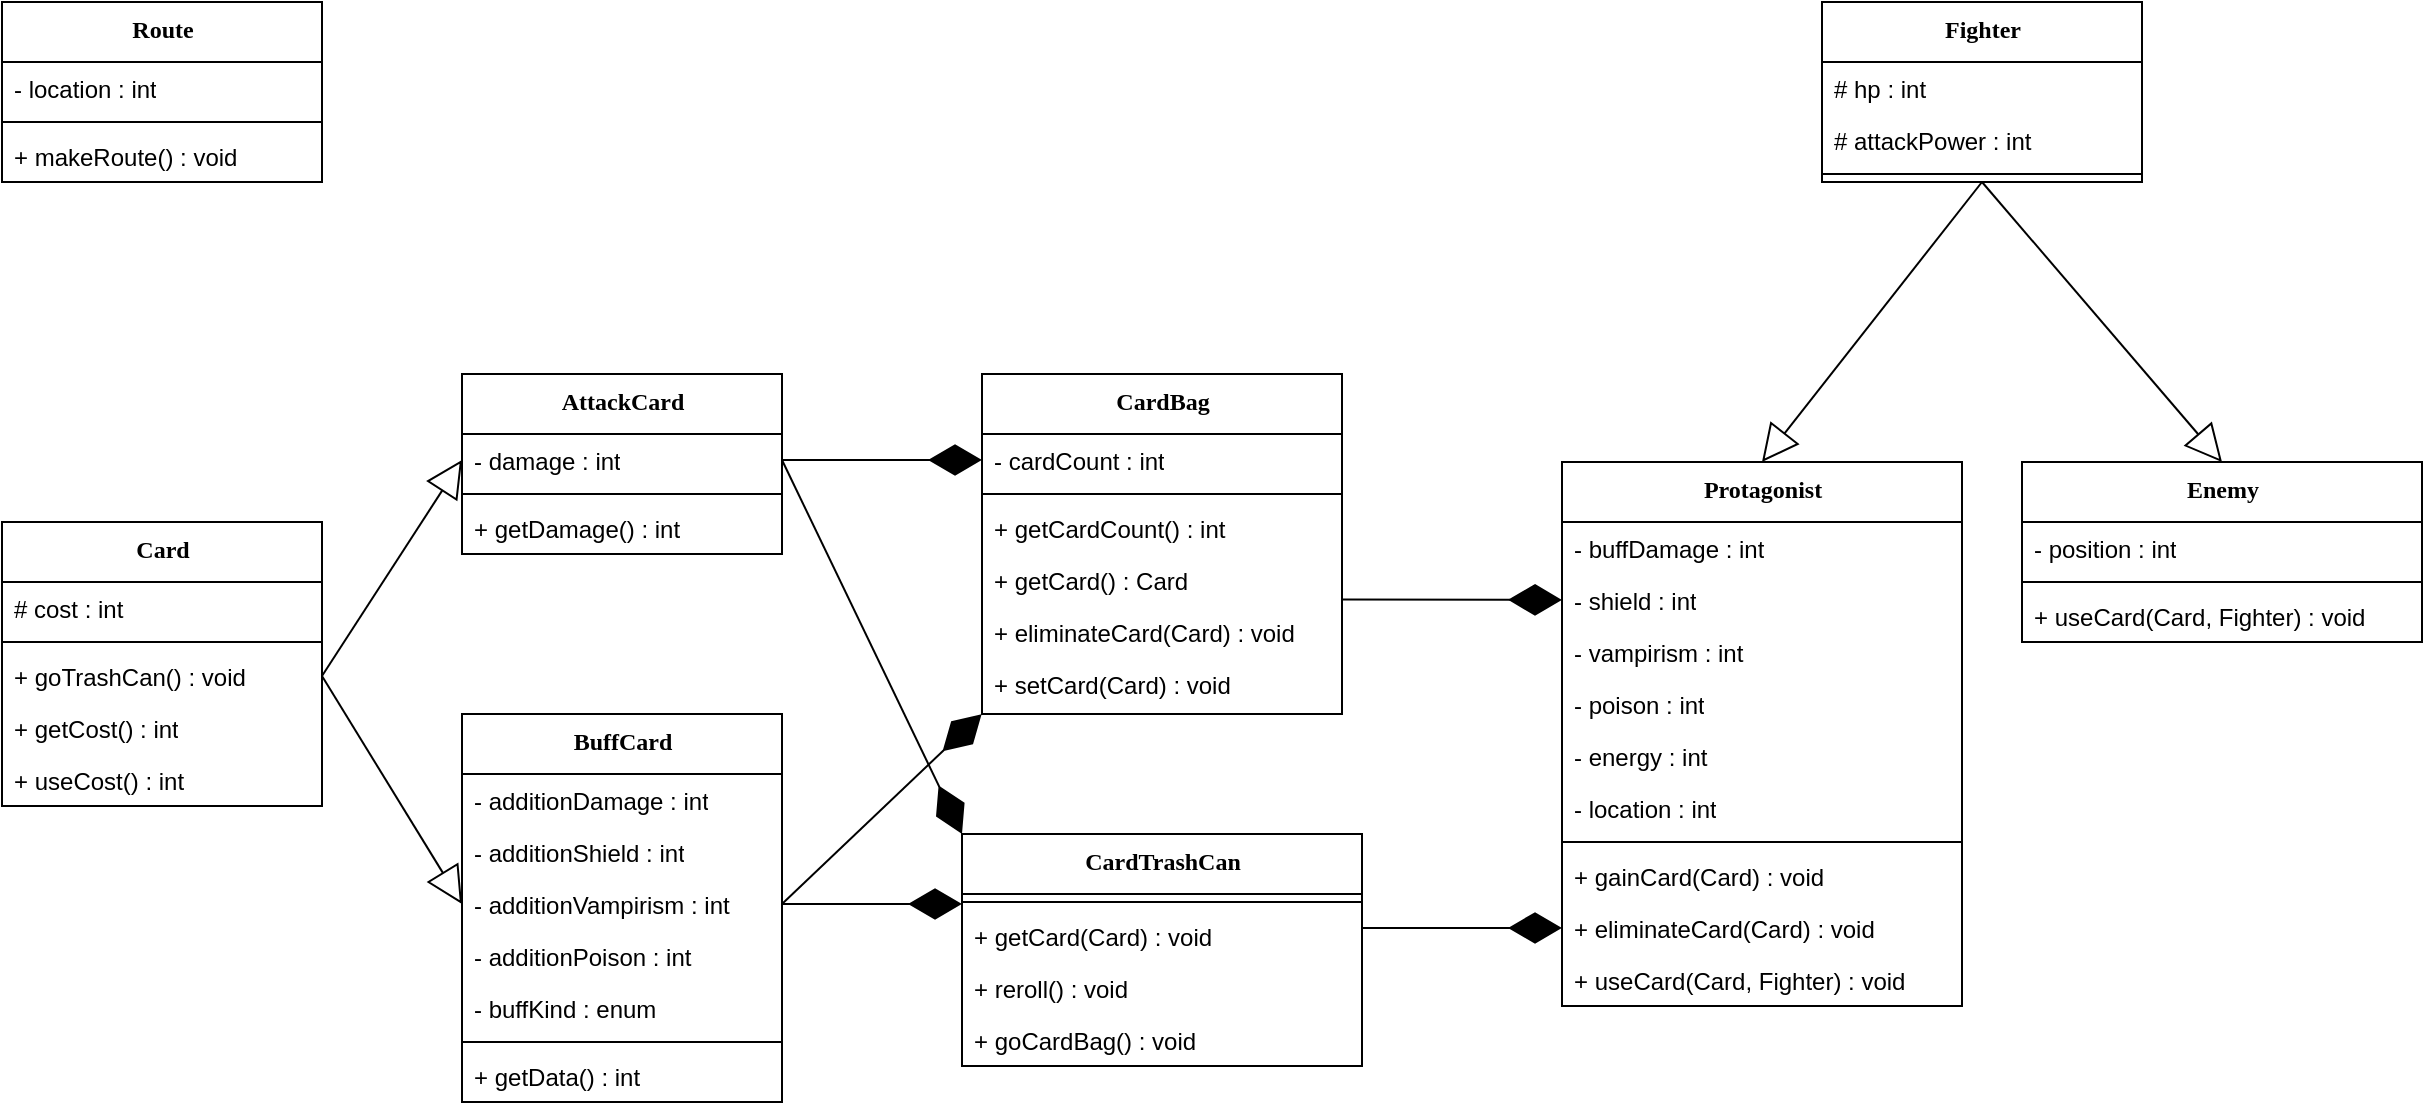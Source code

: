 <mxfile version="21.2.4" type="github">
  <diagram name="Page-1" id="9f46799a-70d6-7492-0946-bef42562c5a5">
    <mxGraphModel dx="2533" dy="601" grid="1" gridSize="10" guides="1" tooltips="1" connect="1" arrows="1" fold="1" page="1" pageScale="1" pageWidth="1100" pageHeight="850" background="none" math="0" shadow="0">
      <root>
        <mxCell id="0" />
        <mxCell id="1" parent="0" />
        <mxCell id="78961159f06e98e8-17" value="Fighter" style="swimlane;html=1;fontStyle=1;align=center;verticalAlign=top;childLayout=stackLayout;horizontal=1;startSize=30;horizontalStack=0;resizeParent=1;resizeLast=0;collapsible=1;marginBottom=0;swimlaneFillColor=#ffffff;rounded=0;shadow=0;comic=0;labelBackgroundColor=none;strokeWidth=1;fillColor=none;fontFamily=Verdana;fontSize=12" parent="1" vertex="1">
          <mxGeometry x="-190" width="160" height="90" as="geometry" />
        </mxCell>
        <mxCell id="78961159f06e98e8-21" value="# hp : int" style="text;html=1;strokeColor=none;fillColor=none;align=left;verticalAlign=top;spacingLeft=4;spacingRight=4;whiteSpace=wrap;overflow=hidden;rotatable=0;points=[[0,0.5],[1,0.5]];portConstraint=eastwest;" parent="78961159f06e98e8-17" vertex="1">
          <mxGeometry y="30" width="160" height="26" as="geometry" />
        </mxCell>
        <mxCell id="78961159f06e98e8-23" value="# attackPower : int" style="text;html=1;strokeColor=none;fillColor=none;align=left;verticalAlign=top;spacingLeft=4;spacingRight=4;whiteSpace=wrap;overflow=hidden;rotatable=0;points=[[0,0.5],[1,0.5]];portConstraint=eastwest;" parent="78961159f06e98e8-17" vertex="1">
          <mxGeometry y="56" width="160" height="26" as="geometry" />
        </mxCell>
        <mxCell id="78961159f06e98e8-19" value="" style="line;html=1;strokeWidth=1;fillColor=none;align=left;verticalAlign=middle;spacingTop=-1;spacingLeft=3;spacingRight=3;rotatable=0;labelPosition=right;points=[];portConstraint=eastwest;" parent="78961159f06e98e8-17" vertex="1">
          <mxGeometry y="82" width="160" height="8" as="geometry" />
        </mxCell>
        <mxCell id="thzJnyEdtacLwDfl-o7J-1" value="Protagonist" style="swimlane;html=1;fontStyle=1;align=center;verticalAlign=top;childLayout=stackLayout;horizontal=1;startSize=30;horizontalStack=0;resizeParent=1;resizeLast=0;collapsible=1;marginBottom=0;swimlaneFillColor=#ffffff;rounded=0;shadow=0;comic=0;labelBackgroundColor=none;strokeWidth=1;fillColor=none;fontFamily=Verdana;fontSize=12" parent="1" vertex="1">
          <mxGeometry x="-320" y="230" width="200" height="272" as="geometry" />
        </mxCell>
        <mxCell id="thzJnyEdtacLwDfl-o7J-2" value="- buffDamage : int" style="text;html=1;strokeColor=none;fillColor=none;align=left;verticalAlign=top;spacingLeft=4;spacingRight=4;whiteSpace=wrap;overflow=hidden;rotatable=0;points=[[0,0.5],[1,0.5]];portConstraint=eastwest;" parent="thzJnyEdtacLwDfl-o7J-1" vertex="1">
          <mxGeometry y="30" width="200" height="26" as="geometry" />
        </mxCell>
        <mxCell id="thzJnyEdtacLwDfl-o7J-3" value="- shield : int" style="text;html=1;strokeColor=none;fillColor=none;align=left;verticalAlign=top;spacingLeft=4;spacingRight=4;whiteSpace=wrap;overflow=hidden;rotatable=0;points=[[0,0.5],[1,0.5]];portConstraint=eastwest;" parent="thzJnyEdtacLwDfl-o7J-1" vertex="1">
          <mxGeometry y="56" width="200" height="26" as="geometry" />
        </mxCell>
        <mxCell id="thzJnyEdtacLwDfl-o7J-6" value="-&amp;nbsp;vampirism&lt;span style=&quot;background-color: initial;&quot;&gt;&amp;nbsp;: int&lt;/span&gt;" style="text;html=1;strokeColor=none;fillColor=none;align=left;verticalAlign=top;spacingLeft=4;spacingRight=4;whiteSpace=wrap;overflow=hidden;rotatable=0;points=[[0,0.5],[1,0.5]];portConstraint=eastwest;" parent="thzJnyEdtacLwDfl-o7J-1" vertex="1">
          <mxGeometry y="82" width="200" height="26" as="geometry" />
        </mxCell>
        <mxCell id="thzJnyEdtacLwDfl-o7J-57" value="- poison&lt;span style=&quot;background-color: initial;&quot;&gt;&amp;nbsp;: int&lt;/span&gt;" style="text;html=1;strokeColor=none;fillColor=none;align=left;verticalAlign=top;spacingLeft=4;spacingRight=4;whiteSpace=wrap;overflow=hidden;rotatable=0;points=[[0,0.5],[1,0.5]];portConstraint=eastwest;" parent="thzJnyEdtacLwDfl-o7J-1" vertex="1">
          <mxGeometry y="108" width="200" height="26" as="geometry" />
        </mxCell>
        <mxCell id="thzJnyEdtacLwDfl-o7J-7" value="- energy&amp;nbsp;&lt;span style=&quot;background-color: initial;&quot;&gt;: int&lt;/span&gt;" style="text;html=1;strokeColor=none;fillColor=none;align=left;verticalAlign=top;spacingLeft=4;spacingRight=4;whiteSpace=wrap;overflow=hidden;rotatable=0;points=[[0,0.5],[1,0.5]];portConstraint=eastwest;" parent="thzJnyEdtacLwDfl-o7J-1" vertex="1">
          <mxGeometry y="134" width="200" height="26" as="geometry" />
        </mxCell>
        <mxCell id="thzJnyEdtacLwDfl-o7J-9" value="- location&amp;nbsp;&lt;span style=&quot;background-color: initial;&quot;&gt;: int&lt;/span&gt;" style="text;html=1;strokeColor=none;fillColor=none;align=left;verticalAlign=top;spacingLeft=4;spacingRight=4;whiteSpace=wrap;overflow=hidden;rotatable=0;points=[[0,0.5],[1,0.5]];portConstraint=eastwest;" parent="thzJnyEdtacLwDfl-o7J-1" vertex="1">
          <mxGeometry y="160" width="200" height="26" as="geometry" />
        </mxCell>
        <mxCell id="thzJnyEdtacLwDfl-o7J-4" value="" style="line;html=1;strokeWidth=1;fillColor=none;align=left;verticalAlign=middle;spacingTop=-1;spacingLeft=3;spacingRight=3;rotatable=0;labelPosition=right;points=[];portConstraint=eastwest;" parent="thzJnyEdtacLwDfl-o7J-1" vertex="1">
          <mxGeometry y="186" width="200" height="8" as="geometry" />
        </mxCell>
        <mxCell id="thzJnyEdtacLwDfl-o7J-5" value="+ gainCard(Card) : void" style="text;html=1;strokeColor=none;fillColor=none;align=left;verticalAlign=top;spacingLeft=4;spacingRight=4;whiteSpace=wrap;overflow=hidden;rotatable=0;points=[[0,0.5],[1,0.5]];portConstraint=eastwest;" parent="thzJnyEdtacLwDfl-o7J-1" vertex="1">
          <mxGeometry y="194" width="200" height="26" as="geometry" />
        </mxCell>
        <mxCell id="thzJnyEdtacLwDfl-o7J-10" value="+ eliminateCard(Card) : void" style="text;html=1;strokeColor=none;fillColor=none;align=left;verticalAlign=top;spacingLeft=4;spacingRight=4;whiteSpace=wrap;overflow=hidden;rotatable=0;points=[[0,0.5],[1,0.5]];portConstraint=eastwest;" parent="thzJnyEdtacLwDfl-o7J-1" vertex="1">
          <mxGeometry y="220" width="200" height="26" as="geometry" />
        </mxCell>
        <mxCell id="thzJnyEdtacLwDfl-o7J-48" value="+ useCard(Card, Fighter) : void" style="text;html=1;strokeColor=none;fillColor=none;align=left;verticalAlign=top;spacingLeft=4;spacingRight=4;whiteSpace=wrap;overflow=hidden;rotatable=0;points=[[0,0.5],[1,0.5]];portConstraint=eastwest;" parent="thzJnyEdtacLwDfl-o7J-1" vertex="1">
          <mxGeometry y="246" width="200" height="26" as="geometry" />
        </mxCell>
        <mxCell id="thzJnyEdtacLwDfl-o7J-11" value="CardBag" style="swimlane;html=1;fontStyle=1;align=center;verticalAlign=top;childLayout=stackLayout;horizontal=1;startSize=30;horizontalStack=0;resizeParent=1;resizeLast=0;collapsible=1;marginBottom=0;swimlaneFillColor=#ffffff;rounded=0;shadow=0;comic=0;labelBackgroundColor=none;strokeWidth=1;fillColor=none;fontFamily=Verdana;fontSize=12" parent="1" vertex="1">
          <mxGeometry x="-610" y="186" width="180" height="170" as="geometry" />
        </mxCell>
        <mxCell id="2mwj3lE7SouYitQmHwuE-5" value="- cardCount : int" style="text;html=1;strokeColor=none;fillColor=none;align=left;verticalAlign=top;spacingLeft=4;spacingRight=4;whiteSpace=wrap;overflow=hidden;rotatable=0;points=[[0,0.5],[1,0.5]];portConstraint=eastwest;" vertex="1" parent="thzJnyEdtacLwDfl-o7J-11">
          <mxGeometry y="30" width="180" height="26" as="geometry" />
        </mxCell>
        <mxCell id="thzJnyEdtacLwDfl-o7J-17" value="" style="line;html=1;strokeWidth=1;fillColor=none;align=left;verticalAlign=middle;spacingTop=-1;spacingLeft=3;spacingRight=3;rotatable=0;labelPosition=right;points=[];portConstraint=eastwest;" parent="thzJnyEdtacLwDfl-o7J-11" vertex="1">
          <mxGeometry y="56" width="180" height="8" as="geometry" />
        </mxCell>
        <mxCell id="2mwj3lE7SouYitQmHwuE-6" value="+ getCardCount() : int" style="text;html=1;strokeColor=none;fillColor=none;align=left;verticalAlign=top;spacingLeft=4;spacingRight=4;whiteSpace=wrap;overflow=hidden;rotatable=0;points=[[0,0.5],[1,0.5]];portConstraint=eastwest;" vertex="1" parent="thzJnyEdtacLwDfl-o7J-11">
          <mxGeometry y="64" width="180" height="26" as="geometry" />
        </mxCell>
        <mxCell id="2mwj3lE7SouYitQmHwuE-7" value="+ getCard() : Card" style="text;html=1;strokeColor=none;fillColor=none;align=left;verticalAlign=top;spacingLeft=4;spacingRight=4;whiteSpace=wrap;overflow=hidden;rotatable=0;points=[[0,0.5],[1,0.5]];portConstraint=eastwest;" vertex="1" parent="thzJnyEdtacLwDfl-o7J-11">
          <mxGeometry y="90" width="180" height="26" as="geometry" />
        </mxCell>
        <mxCell id="2mwj3lE7SouYitQmHwuE-11" value="+ eliminateCard(Card) : void" style="text;html=1;strokeColor=none;fillColor=none;align=left;verticalAlign=top;spacingLeft=4;spacingRight=4;whiteSpace=wrap;overflow=hidden;rotatable=0;points=[[0,0.5],[1,0.5]];portConstraint=eastwest;" vertex="1" parent="thzJnyEdtacLwDfl-o7J-11">
          <mxGeometry y="116" width="180" height="26" as="geometry" />
        </mxCell>
        <mxCell id="thzJnyEdtacLwDfl-o7J-19" value="+ setCard(Card) : void" style="text;html=1;strokeColor=none;fillColor=none;align=left;verticalAlign=top;spacingLeft=4;spacingRight=4;whiteSpace=wrap;overflow=hidden;rotatable=0;points=[[0,0.5],[1,0.5]];portConstraint=eastwest;" parent="thzJnyEdtacLwDfl-o7J-11" vertex="1">
          <mxGeometry y="142" width="180" height="28" as="geometry" />
        </mxCell>
        <mxCell id="thzJnyEdtacLwDfl-o7J-20" value="CardTrashCan" style="swimlane;html=1;fontStyle=1;align=center;verticalAlign=top;childLayout=stackLayout;horizontal=1;startSize=30;horizontalStack=0;resizeParent=1;resizeLast=0;collapsible=1;marginBottom=0;swimlaneFillColor=#ffffff;rounded=0;shadow=0;comic=0;labelBackgroundColor=none;strokeWidth=1;fillColor=none;fontFamily=Verdana;fontSize=12" parent="1" vertex="1">
          <mxGeometry x="-620" y="416" width="200" height="116" as="geometry">
            <mxRectangle x="-320" y="490" width="130" height="30" as="alternateBounds" />
          </mxGeometry>
        </mxCell>
        <mxCell id="thzJnyEdtacLwDfl-o7J-26" value="" style="line;html=1;strokeWidth=1;fillColor=none;align=left;verticalAlign=middle;spacingTop=-1;spacingLeft=3;spacingRight=3;rotatable=0;labelPosition=right;points=[];portConstraint=eastwest;" parent="thzJnyEdtacLwDfl-o7J-20" vertex="1">
          <mxGeometry y="30" width="200" height="8" as="geometry" />
        </mxCell>
        <mxCell id="thzJnyEdtacLwDfl-o7J-27" value="+ getCard(Card) : void" style="text;html=1;strokeColor=none;fillColor=none;align=left;verticalAlign=top;spacingLeft=4;spacingRight=4;whiteSpace=wrap;overflow=hidden;rotatable=0;points=[[0,0.5],[1,0.5]];portConstraint=eastwest;" parent="thzJnyEdtacLwDfl-o7J-20" vertex="1">
          <mxGeometry y="38" width="200" height="26" as="geometry" />
        </mxCell>
        <mxCell id="thzJnyEdtacLwDfl-o7J-28" value="+ reroll() : void" style="text;html=1;strokeColor=none;fillColor=none;align=left;verticalAlign=top;spacingLeft=4;spacingRight=4;whiteSpace=wrap;overflow=hidden;rotatable=0;points=[[0,0.5],[1,0.5]];portConstraint=eastwest;" parent="thzJnyEdtacLwDfl-o7J-20" vertex="1">
          <mxGeometry y="64" width="200" height="26" as="geometry" />
        </mxCell>
        <mxCell id="thzJnyEdtacLwDfl-o7J-49" value="+ goCardBag() : void" style="text;html=1;strokeColor=none;fillColor=none;align=left;verticalAlign=top;spacingLeft=4;spacingRight=4;whiteSpace=wrap;overflow=hidden;rotatable=0;points=[[0,0.5],[1,0.5]];portConstraint=eastwest;" parent="thzJnyEdtacLwDfl-o7J-20" vertex="1">
          <mxGeometry y="90" width="200" height="26" as="geometry" />
        </mxCell>
        <mxCell id="thzJnyEdtacLwDfl-o7J-30" value="AttackCard" style="swimlane;html=1;fontStyle=1;align=center;verticalAlign=top;childLayout=stackLayout;horizontal=1;startSize=30;horizontalStack=0;resizeParent=1;resizeLast=0;collapsible=1;marginBottom=0;swimlaneFillColor=#ffffff;rounded=0;shadow=0;comic=0;labelBackgroundColor=none;strokeWidth=1;fillColor=none;fontFamily=Verdana;fontSize=12" parent="1" vertex="1">
          <mxGeometry x="-870" y="186" width="160" height="90" as="geometry" />
        </mxCell>
        <mxCell id="thzJnyEdtacLwDfl-o7J-33" value="- damage : int" style="text;html=1;strokeColor=none;fillColor=none;align=left;verticalAlign=top;spacingLeft=4;spacingRight=4;whiteSpace=wrap;overflow=hidden;rotatable=0;points=[[0,0.5],[1,0.5]];portConstraint=eastwest;" parent="thzJnyEdtacLwDfl-o7J-30" vertex="1">
          <mxGeometry y="30" width="160" height="26" as="geometry" />
        </mxCell>
        <mxCell id="thzJnyEdtacLwDfl-o7J-31" value="" style="line;html=1;strokeWidth=1;fillColor=none;align=left;verticalAlign=middle;spacingTop=-1;spacingLeft=3;spacingRight=3;rotatable=0;labelPosition=right;points=[];portConstraint=eastwest;" parent="thzJnyEdtacLwDfl-o7J-30" vertex="1">
          <mxGeometry y="56" width="160" height="8" as="geometry" />
        </mxCell>
        <mxCell id="thzJnyEdtacLwDfl-o7J-47" value="+ getDamage() : int" style="text;html=1;strokeColor=none;fillColor=none;align=left;verticalAlign=top;spacingLeft=4;spacingRight=4;whiteSpace=wrap;overflow=hidden;rotatable=0;points=[[0,0.5],[1,0.5]];portConstraint=eastwest;" parent="thzJnyEdtacLwDfl-o7J-30" vertex="1">
          <mxGeometry y="64" width="160" height="26" as="geometry" />
        </mxCell>
        <mxCell id="thzJnyEdtacLwDfl-o7J-35" value="Card" style="swimlane;html=1;fontStyle=1;align=center;verticalAlign=top;childLayout=stackLayout;horizontal=1;startSize=30;horizontalStack=0;resizeParent=1;resizeLast=0;collapsible=1;marginBottom=0;swimlaneFillColor=#ffffff;rounded=0;shadow=0;comic=0;labelBackgroundColor=none;strokeWidth=1;fillColor=none;fontFamily=Verdana;fontSize=12" parent="1" vertex="1">
          <mxGeometry x="-1100" y="260" width="160" height="142" as="geometry" />
        </mxCell>
        <mxCell id="thzJnyEdtacLwDfl-o7J-37" value="# cost : int" style="text;html=1;strokeColor=none;fillColor=none;align=left;verticalAlign=top;spacingLeft=4;spacingRight=4;whiteSpace=wrap;overflow=hidden;rotatable=0;points=[[0,0.5],[1,0.5]];portConstraint=eastwest;" parent="thzJnyEdtacLwDfl-o7J-35" vertex="1">
          <mxGeometry y="30" width="160" height="26" as="geometry" />
        </mxCell>
        <mxCell id="thzJnyEdtacLwDfl-o7J-38" value="" style="line;html=1;strokeWidth=1;fillColor=none;align=left;verticalAlign=middle;spacingTop=-1;spacingLeft=3;spacingRight=3;rotatable=0;labelPosition=right;points=[];portConstraint=eastwest;" parent="thzJnyEdtacLwDfl-o7J-35" vertex="1">
          <mxGeometry y="56" width="160" height="8" as="geometry" />
        </mxCell>
        <mxCell id="thzJnyEdtacLwDfl-o7J-39" value="+ goTrashCan() : void" style="text;html=1;strokeColor=none;fillColor=none;align=left;verticalAlign=top;spacingLeft=4;spacingRight=4;whiteSpace=wrap;overflow=hidden;rotatable=0;points=[[0,0.5],[1,0.5]];portConstraint=eastwest;" parent="thzJnyEdtacLwDfl-o7J-35" vertex="1">
          <mxGeometry y="64" width="160" height="26" as="geometry" />
        </mxCell>
        <mxCell id="2mwj3lE7SouYitQmHwuE-9" value="+ getCost() : int" style="text;html=1;strokeColor=none;fillColor=none;align=left;verticalAlign=top;spacingLeft=4;spacingRight=4;whiteSpace=wrap;overflow=hidden;rotatable=0;points=[[0,0.5],[1,0.5]];portConstraint=eastwest;" vertex="1" parent="thzJnyEdtacLwDfl-o7J-35">
          <mxGeometry y="90" width="160" height="26" as="geometry" />
        </mxCell>
        <mxCell id="2mwj3lE7SouYitQmHwuE-10" value="+ useCost() : int" style="text;html=1;strokeColor=none;fillColor=none;align=left;verticalAlign=top;spacingLeft=4;spacingRight=4;whiteSpace=wrap;overflow=hidden;rotatable=0;points=[[0,0.5],[1,0.5]];portConstraint=eastwest;" vertex="1" parent="thzJnyEdtacLwDfl-o7J-35">
          <mxGeometry y="116" width="160" height="26" as="geometry" />
        </mxCell>
        <mxCell id="thzJnyEdtacLwDfl-o7J-43" value="BuffCard" style="swimlane;html=1;fontStyle=1;align=center;verticalAlign=top;childLayout=stackLayout;horizontal=1;startSize=30;horizontalStack=0;resizeParent=1;resizeLast=0;collapsible=1;marginBottom=0;swimlaneFillColor=#ffffff;rounded=0;shadow=0;comic=0;labelBackgroundColor=none;strokeWidth=1;fillColor=none;fontFamily=Verdana;fontSize=12" parent="1" vertex="1">
          <mxGeometry x="-870" y="356" width="160" height="194" as="geometry" />
        </mxCell>
        <mxCell id="thzJnyEdtacLwDfl-o7J-44" value="- additionDamage : int" style="text;html=1;strokeColor=none;fillColor=none;align=left;verticalAlign=top;spacingLeft=4;spacingRight=4;whiteSpace=wrap;overflow=hidden;rotatable=0;points=[[0,0.5],[1,0.5]];portConstraint=eastwest;" parent="thzJnyEdtacLwDfl-o7J-43" vertex="1">
          <mxGeometry y="30" width="160" height="26" as="geometry" />
        </mxCell>
        <mxCell id="thzJnyEdtacLwDfl-o7J-55" value="- additionShield : int" style="text;html=1;strokeColor=none;fillColor=none;align=left;verticalAlign=top;spacingLeft=4;spacingRight=4;whiteSpace=wrap;overflow=hidden;rotatable=0;points=[[0,0.5],[1,0.5]];portConstraint=eastwest;" parent="thzJnyEdtacLwDfl-o7J-43" vertex="1">
          <mxGeometry y="56" width="160" height="26" as="geometry" />
        </mxCell>
        <mxCell id="thzJnyEdtacLwDfl-o7J-54" value="- additionVampirism : int" style="text;html=1;strokeColor=none;fillColor=none;align=left;verticalAlign=top;spacingLeft=4;spacingRight=4;whiteSpace=wrap;overflow=hidden;rotatable=0;points=[[0,0.5],[1,0.5]];portConstraint=eastwest;" parent="thzJnyEdtacLwDfl-o7J-43" vertex="1">
          <mxGeometry y="82" width="160" height="26" as="geometry" />
        </mxCell>
        <mxCell id="thzJnyEdtacLwDfl-o7J-56" value="- additionPoison : int" style="text;html=1;strokeColor=none;fillColor=none;align=left;verticalAlign=top;spacingLeft=4;spacingRight=4;whiteSpace=wrap;overflow=hidden;rotatable=0;points=[[0,0.5],[1,0.5]];portConstraint=eastwest;" parent="thzJnyEdtacLwDfl-o7J-43" vertex="1">
          <mxGeometry y="108" width="160" height="26" as="geometry" />
        </mxCell>
        <mxCell id="thzJnyEdtacLwDfl-o7J-59" value="- buffKind : enum" style="text;html=1;strokeColor=none;fillColor=none;align=left;verticalAlign=top;spacingLeft=4;spacingRight=4;whiteSpace=wrap;overflow=hidden;rotatable=0;points=[[0,0.5],[1,0.5]];portConstraint=eastwest;" parent="thzJnyEdtacLwDfl-o7J-43" vertex="1">
          <mxGeometry y="134" width="160" height="26" as="geometry" />
        </mxCell>
        <mxCell id="thzJnyEdtacLwDfl-o7J-45" value="" style="line;html=1;strokeWidth=1;fillColor=none;align=left;verticalAlign=middle;spacingTop=-1;spacingLeft=3;spacingRight=3;rotatable=0;labelPosition=right;points=[];portConstraint=eastwest;" parent="thzJnyEdtacLwDfl-o7J-43" vertex="1">
          <mxGeometry y="160" width="160" height="8" as="geometry" />
        </mxCell>
        <mxCell id="2mwj3lE7SouYitQmHwuE-1" value="+ getData() : int" style="text;html=1;strokeColor=none;fillColor=none;align=left;verticalAlign=top;spacingLeft=4;spacingRight=4;whiteSpace=wrap;overflow=hidden;rotatable=0;points=[[0,0.5],[1,0.5]];portConstraint=eastwest;" vertex="1" parent="thzJnyEdtacLwDfl-o7J-43">
          <mxGeometry y="168" width="160" height="22" as="geometry" />
        </mxCell>
        <mxCell id="2mwj3lE7SouYitQmHwuE-15" value="" style="endArrow=block;endSize=16;endFill=0;html=1;rounded=0;entryX=0;entryY=0.5;entryDx=0;entryDy=0;exitX=1;exitY=0.5;exitDx=0;exitDy=0;" edge="1" parent="1" source="thzJnyEdtacLwDfl-o7J-39" target="thzJnyEdtacLwDfl-o7J-33">
          <mxGeometry width="160" relative="1" as="geometry">
            <mxPoint x="-940" y="336" as="sourcePoint" />
            <mxPoint x="-780" y="336" as="targetPoint" />
          </mxGeometry>
        </mxCell>
        <mxCell id="2mwj3lE7SouYitQmHwuE-16" value="" style="endArrow=block;endSize=16;endFill=0;html=1;rounded=0;entryX=0;entryY=0.5;entryDx=0;entryDy=0;exitX=1;exitY=0.5;exitDx=0;exitDy=0;" edge="1" parent="1" source="thzJnyEdtacLwDfl-o7J-39" target="thzJnyEdtacLwDfl-o7J-54">
          <mxGeometry width="160" relative="1" as="geometry">
            <mxPoint x="-930" y="346" as="sourcePoint" />
            <mxPoint x="-790" y="239" as="targetPoint" />
          </mxGeometry>
        </mxCell>
        <mxCell id="2mwj3lE7SouYitQmHwuE-18" value="Enemy" style="swimlane;html=1;fontStyle=1;align=center;verticalAlign=top;childLayout=stackLayout;horizontal=1;startSize=30;horizontalStack=0;resizeParent=1;resizeLast=0;collapsible=1;marginBottom=0;swimlaneFillColor=#ffffff;rounded=0;shadow=0;comic=0;labelBackgroundColor=none;strokeWidth=1;fillColor=none;fontFamily=Verdana;fontSize=12" vertex="1" parent="1">
          <mxGeometry x="-90" y="230" width="200" height="90" as="geometry" />
        </mxCell>
        <mxCell id="2mwj3lE7SouYitQmHwuE-24" value="- position&amp;nbsp;&lt;span style=&quot;background-color: initial;&quot;&gt;: int&lt;/span&gt;" style="text;html=1;strokeColor=none;fillColor=none;align=left;verticalAlign=top;spacingLeft=4;spacingRight=4;whiteSpace=wrap;overflow=hidden;rotatable=0;points=[[0,0.5],[1,0.5]];portConstraint=eastwest;" vertex="1" parent="2mwj3lE7SouYitQmHwuE-18">
          <mxGeometry y="30" width="200" height="26" as="geometry" />
        </mxCell>
        <mxCell id="2mwj3lE7SouYitQmHwuE-25" value="" style="line;html=1;strokeWidth=1;fillColor=none;align=left;verticalAlign=middle;spacingTop=-1;spacingLeft=3;spacingRight=3;rotatable=0;labelPosition=right;points=[];portConstraint=eastwest;" vertex="1" parent="2mwj3lE7SouYitQmHwuE-18">
          <mxGeometry y="56" width="200" height="8" as="geometry" />
        </mxCell>
        <mxCell id="2mwj3lE7SouYitQmHwuE-28" value="+ useCard(Card, Fighter) : void" style="text;html=1;strokeColor=none;fillColor=none;align=left;verticalAlign=top;spacingLeft=4;spacingRight=4;whiteSpace=wrap;overflow=hidden;rotatable=0;points=[[0,0.5],[1,0.5]];portConstraint=eastwest;" vertex="1" parent="2mwj3lE7SouYitQmHwuE-18">
          <mxGeometry y="64" width="200" height="26" as="geometry" />
        </mxCell>
        <mxCell id="2mwj3lE7SouYitQmHwuE-29" value="" style="endArrow=block;endSize=16;endFill=0;html=1;rounded=0;entryX=0.5;entryY=0;entryDx=0;entryDy=0;exitX=0.5;exitY=1;exitDx=0;exitDy=0;" edge="1" parent="1" source="78961159f06e98e8-17" target="thzJnyEdtacLwDfl-o7J-1">
          <mxGeometry width="160" relative="1" as="geometry">
            <mxPoint x="-120" y="194" as="sourcePoint" />
            <mxPoint x="20" y="86" as="targetPoint" />
          </mxGeometry>
        </mxCell>
        <mxCell id="2mwj3lE7SouYitQmHwuE-30" value="" style="endArrow=block;endSize=16;endFill=0;html=1;rounded=0;entryX=0.5;entryY=0;entryDx=0;entryDy=0;exitX=0.5;exitY=1;exitDx=0;exitDy=0;" edge="1" parent="1" source="78961159f06e98e8-17" target="2mwj3lE7SouYitQmHwuE-18">
          <mxGeometry width="160" relative="1" as="geometry">
            <mxPoint x="20" y="146" as="sourcePoint" />
            <mxPoint x="-160" y="236" as="targetPoint" />
          </mxGeometry>
        </mxCell>
        <mxCell id="2mwj3lE7SouYitQmHwuE-31" value="" style="endArrow=diamondThin;endFill=1;endSize=24;html=1;rounded=0;exitX=1;exitY=0.5;exitDx=0;exitDy=0;entryX=0;entryY=0.5;entryDx=0;entryDy=0;" edge="1" parent="1" source="thzJnyEdtacLwDfl-o7J-33" target="2mwj3lE7SouYitQmHwuE-5">
          <mxGeometry width="160" relative="1" as="geometry">
            <mxPoint x="-690" y="316" as="sourcePoint" />
            <mxPoint x="-530" y="316" as="targetPoint" />
            <Array as="points" />
          </mxGeometry>
        </mxCell>
        <mxCell id="2mwj3lE7SouYitQmHwuE-32" value="" style="endArrow=diamondThin;endFill=1;endSize=24;html=1;rounded=0;exitX=1;exitY=0.5;exitDx=0;exitDy=0;entryX=0;entryY=0;entryDx=0;entryDy=0;" edge="1" parent="1" source="thzJnyEdtacLwDfl-o7J-33" target="thzJnyEdtacLwDfl-o7J-20">
          <mxGeometry width="160" relative="1" as="geometry">
            <mxPoint x="-700" y="239" as="sourcePoint" />
            <mxPoint x="-600" y="299" as="targetPoint" />
          </mxGeometry>
        </mxCell>
        <mxCell id="2mwj3lE7SouYitQmHwuE-33" value="" style="endArrow=diamondThin;endFill=1;endSize=24;html=1;rounded=0;exitX=1;exitY=0.5;exitDx=0;exitDy=0;entryX=-0.001;entryY=1.003;entryDx=0;entryDy=0;entryPerimeter=0;" edge="1" parent="1" source="thzJnyEdtacLwDfl-o7J-54" target="thzJnyEdtacLwDfl-o7J-19">
          <mxGeometry width="160" relative="1" as="geometry">
            <mxPoint x="-690" y="249" as="sourcePoint" />
            <mxPoint x="-610" y="356" as="targetPoint" />
          </mxGeometry>
        </mxCell>
        <mxCell id="2mwj3lE7SouYitQmHwuE-34" value="" style="endArrow=diamondThin;endFill=1;endSize=24;html=1;rounded=0;exitX=1;exitY=0.5;exitDx=0;exitDy=0;entryX=0;entryY=0.625;entryDx=0;entryDy=0;entryPerimeter=0;" edge="1" parent="1" source="thzJnyEdtacLwDfl-o7J-54" target="thzJnyEdtacLwDfl-o7J-26">
          <mxGeometry width="160" relative="1" as="geometry">
            <mxPoint x="-700" y="461" as="sourcePoint" />
            <mxPoint x="-600" y="299" as="targetPoint" />
          </mxGeometry>
        </mxCell>
        <mxCell id="2mwj3lE7SouYitQmHwuE-37" value="" style="endArrow=diamondThin;endFill=1;endSize=24;html=1;rounded=0;entryX=0;entryY=0.5;entryDx=0;entryDy=0;exitX=0.999;exitY=0.873;exitDx=0;exitDy=0;exitPerimeter=0;" edge="1" parent="1" source="2mwj3lE7SouYitQmHwuE-7" target="thzJnyEdtacLwDfl-o7J-3">
          <mxGeometry width="160" relative="1" as="geometry">
            <mxPoint x="-420" y="286" as="sourcePoint" />
            <mxPoint x="-340" y="286" as="targetPoint" />
            <Array as="points" />
          </mxGeometry>
        </mxCell>
        <mxCell id="2mwj3lE7SouYitQmHwuE-38" value="" style="endArrow=diamondThin;endFill=1;endSize=24;html=1;rounded=0;entryX=0;entryY=0.5;entryDx=0;entryDy=0;exitX=1;exitY=0.346;exitDx=0;exitDy=0;exitPerimeter=0;" edge="1" parent="1" source="thzJnyEdtacLwDfl-o7J-27" target="thzJnyEdtacLwDfl-o7J-10">
          <mxGeometry width="160" relative="1" as="geometry">
            <mxPoint x="-420" y="309" as="sourcePoint" />
            <mxPoint x="-310" y="309" as="targetPoint" />
            <Array as="points" />
          </mxGeometry>
        </mxCell>
        <mxCell id="2mwj3lE7SouYitQmHwuE-39" value="Route" style="swimlane;html=1;fontStyle=1;align=center;verticalAlign=top;childLayout=stackLayout;horizontal=1;startSize=30;horizontalStack=0;resizeParent=1;resizeLast=0;collapsible=1;marginBottom=0;swimlaneFillColor=#ffffff;rounded=0;shadow=0;comic=0;labelBackgroundColor=none;strokeWidth=1;fillColor=none;fontFamily=Verdana;fontSize=12" vertex="1" parent="1">
          <mxGeometry x="-1100" width="160" height="90" as="geometry" />
        </mxCell>
        <mxCell id="2mwj3lE7SouYitQmHwuE-40" value="- location : int" style="text;html=1;strokeColor=none;fillColor=none;align=left;verticalAlign=top;spacingLeft=4;spacingRight=4;whiteSpace=wrap;overflow=hidden;rotatable=0;points=[[0,0.5],[1,0.5]];portConstraint=eastwest;" vertex="1" parent="2mwj3lE7SouYitQmHwuE-39">
          <mxGeometry y="30" width="160" height="26" as="geometry" />
        </mxCell>
        <mxCell id="2mwj3lE7SouYitQmHwuE-41" value="" style="line;html=1;strokeWidth=1;fillColor=none;align=left;verticalAlign=middle;spacingTop=-1;spacingLeft=3;spacingRight=3;rotatable=0;labelPosition=right;points=[];portConstraint=eastwest;" vertex="1" parent="2mwj3lE7SouYitQmHwuE-39">
          <mxGeometry y="56" width="160" height="8" as="geometry" />
        </mxCell>
        <mxCell id="2mwj3lE7SouYitQmHwuE-45" value="+ makeRoute() : void" style="text;html=1;strokeColor=none;fillColor=none;align=left;verticalAlign=top;spacingLeft=4;spacingRight=4;whiteSpace=wrap;overflow=hidden;rotatable=0;points=[[0,0.5],[1,0.5]];portConstraint=eastwest;" vertex="1" parent="2mwj3lE7SouYitQmHwuE-39">
          <mxGeometry y="64" width="160" height="26" as="geometry" />
        </mxCell>
      </root>
    </mxGraphModel>
  </diagram>
</mxfile>
